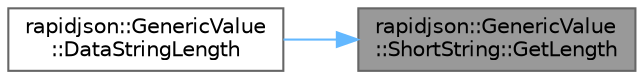 digraph "rapidjson::GenericValue::ShortString::GetLength"
{
 // LATEX_PDF_SIZE
  bgcolor="transparent";
  edge [fontname=Helvetica,fontsize=10,labelfontname=Helvetica,labelfontsize=10];
  node [fontname=Helvetica,fontsize=10,shape=box,height=0.2,width=0.4];
  rankdir="RL";
  Node1 [id="Node000001",label="rapidjson::GenericValue\l::ShortString::GetLength",height=0.2,width=0.4,color="gray40", fillcolor="grey60", style="filled", fontcolor="black",tooltip=" "];
  Node1 -> Node2 [id="edge1_Node000001_Node000002",dir="back",color="steelblue1",style="solid",tooltip=" "];
  Node2 [id="Node000002",label="rapidjson::GenericValue\l::DataStringLength",height=0.2,width=0.4,color="grey40", fillcolor="white", style="filled",URL="$classrapidjson_1_1_generic_value.html#a0012e161e17ef746c31b1985a3e34cc6",tooltip=" "];
}
